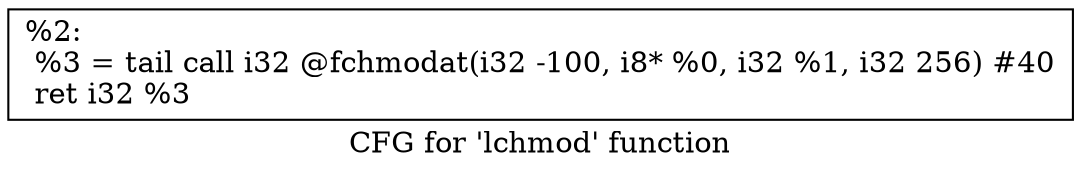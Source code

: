 digraph "CFG for 'lchmod' function" {
	label="CFG for 'lchmod' function";

	Node0x1fe06b0 [shape=record,label="{%2:\l  %3 = tail call i32 @fchmodat(i32 -100, i8* %0, i32 %1, i32 256) #40\l  ret i32 %3\l}"];
}
